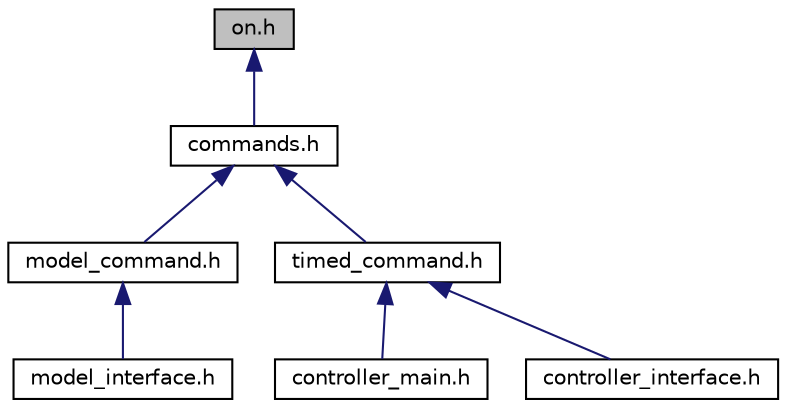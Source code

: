 digraph "on.h"
{
 // LATEX_PDF_SIZE
  edge [fontname="Helvetica",fontsize="10",labelfontname="Helvetica",labelfontsize="10"];
  node [fontname="Helvetica",fontsize="10",shape=record];
  Node1 [label="on.h",height=0.2,width=0.4,color="black", fillcolor="grey75", style="filled", fontcolor="black",tooltip=" "];
  Node1 -> Node2 [dir="back",color="midnightblue",fontsize="10",style="solid",fontname="Helvetica"];
  Node2 [label="commands.h",height=0.2,width=0.4,color="black", fillcolor="white", style="filled",URL="$commands_8h.html",tooltip="A file to include to get all defined commands. To drop in a new command, you must add the command to ..."];
  Node2 -> Node3 [dir="back",color="midnightblue",fontsize="10",style="solid",fontname="Helvetica"];
  Node3 [label="model_command.h",height=0.2,width=0.4,color="black", fillcolor="white", style="filled",URL="$_interfaces_2types_2model__command_8h.html",tooltip=" "];
  Node3 -> Node4 [dir="back",color="midnightblue",fontsize="10",style="solid",fontname="Helvetica"];
  Node4 [label="model_interface.h",height=0.2,width=0.4,color="black", fillcolor="white", style="filled",URL="$model__interface_8h.html",tooltip=" "];
  Node2 -> Node5 [dir="back",color="midnightblue",fontsize="10",style="solid",fontname="Helvetica"];
  Node5 [label="timed_command.h",height=0.2,width=0.4,color="black", fillcolor="white", style="filled",URL="$timed__command_8h.html",tooltip=" "];
  Node5 -> Node6 [dir="back",color="midnightblue",fontsize="10",style="solid",fontname="Helvetica"];
  Node6 [label="controller_main.h",height=0.2,width=0.4,color="black", fillcolor="white", style="filled",URL="$controller__main_8h.html",tooltip="Main brains for the controller. DO NOT INCLUDE. Include a controller_interface instead."];
  Node5 -> Node7 [dir="back",color="midnightblue",fontsize="10",style="solid",fontname="Helvetica"];
  Node7 [label="controller_interface.h",height=0.2,width=0.4,color="black", fillcolor="white", style="filled",URL="$controller__interface_8h.html",tooltip=" "];
}
